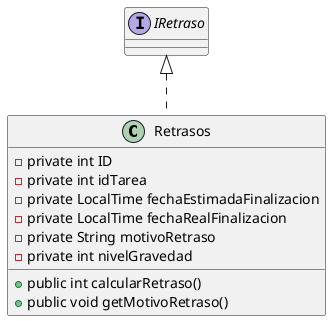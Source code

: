 @startuml

class Retrasos implements IRetraso{

   - private int ID
   - private int idTarea
   - private LocalTime fechaEstimadaFinalizacion
   - private LocalTime fechaRealFinalizacion
   - private String motivoRetraso
   - private int nivelGravedad
   + public int calcularRetraso()
   + public void getMotivoRetraso()

}


@enduml